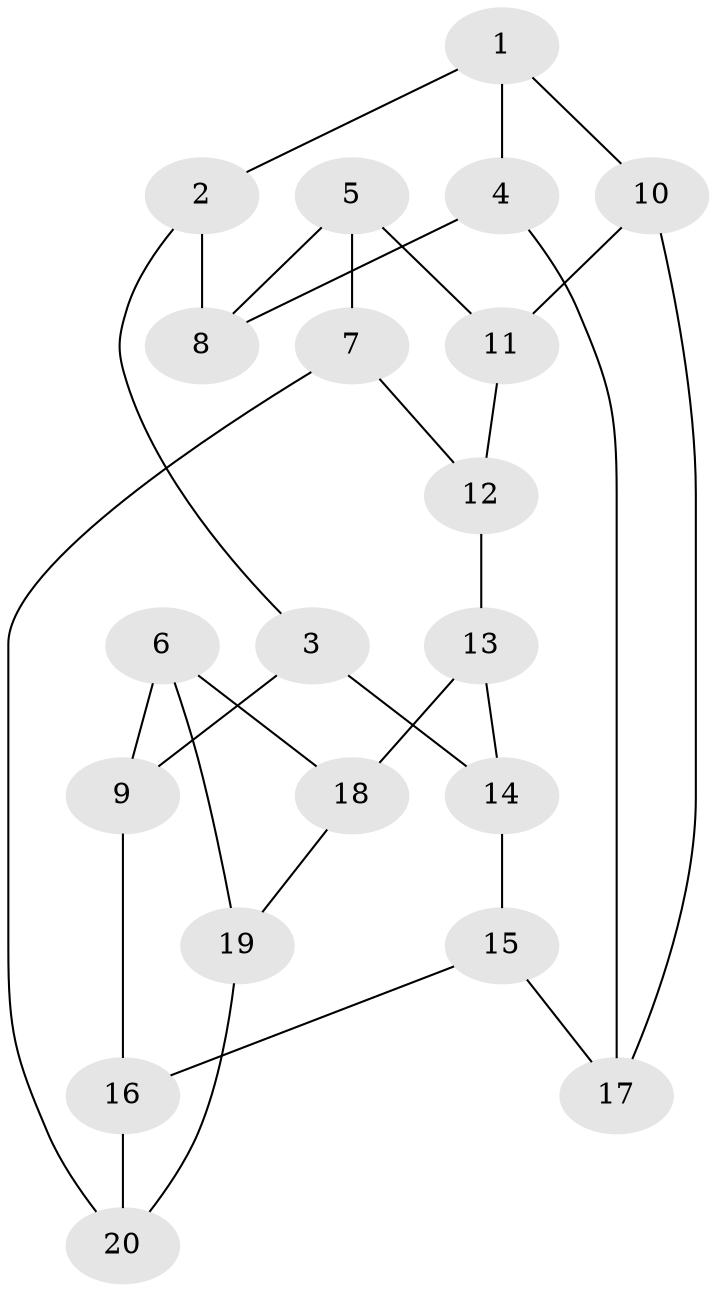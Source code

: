 // Generated by graph-tools (version 1.1) at 2025/46/02/15/25 05:46:28]
// undirected, 20 vertices, 30 edges
graph export_dot {
graph [start="1"]
  node [color=gray90,style=filled];
  1;
  2;
  3;
  4;
  5;
  6;
  7;
  8;
  9;
  10;
  11;
  12;
  13;
  14;
  15;
  16;
  17;
  18;
  19;
  20;
  1 -- 4;
  1 -- 10;
  1 -- 2;
  2 -- 3;
  2 -- 8;
  3 -- 9;
  3 -- 14;
  4 -- 8;
  4 -- 17;
  5 -- 7;
  5 -- 8;
  5 -- 11;
  6 -- 18;
  6 -- 19;
  6 -- 9;
  7 -- 12;
  7 -- 20;
  9 -- 16;
  10 -- 17;
  10 -- 11;
  11 -- 12;
  12 -- 13;
  13 -- 18;
  13 -- 14;
  14 -- 15;
  15 -- 16;
  15 -- 17;
  16 -- 20;
  18 -- 19;
  19 -- 20;
}
